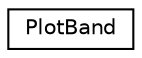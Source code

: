 digraph "Graphical Class Hierarchy"
{
 // LATEX_PDF_SIZE
  edge [fontname="Helvetica",fontsize="10",labelfontname="Helvetica",labelfontsize="10"];
  node [fontname="Helvetica",fontsize="10",shape=record];
  rankdir="LR";
  Node0 [label="PlotBand",height=0.2,width=0.4,color="black", fillcolor="white", style="filled",URL="$classPlotBand.html",tooltip=" "];
}

